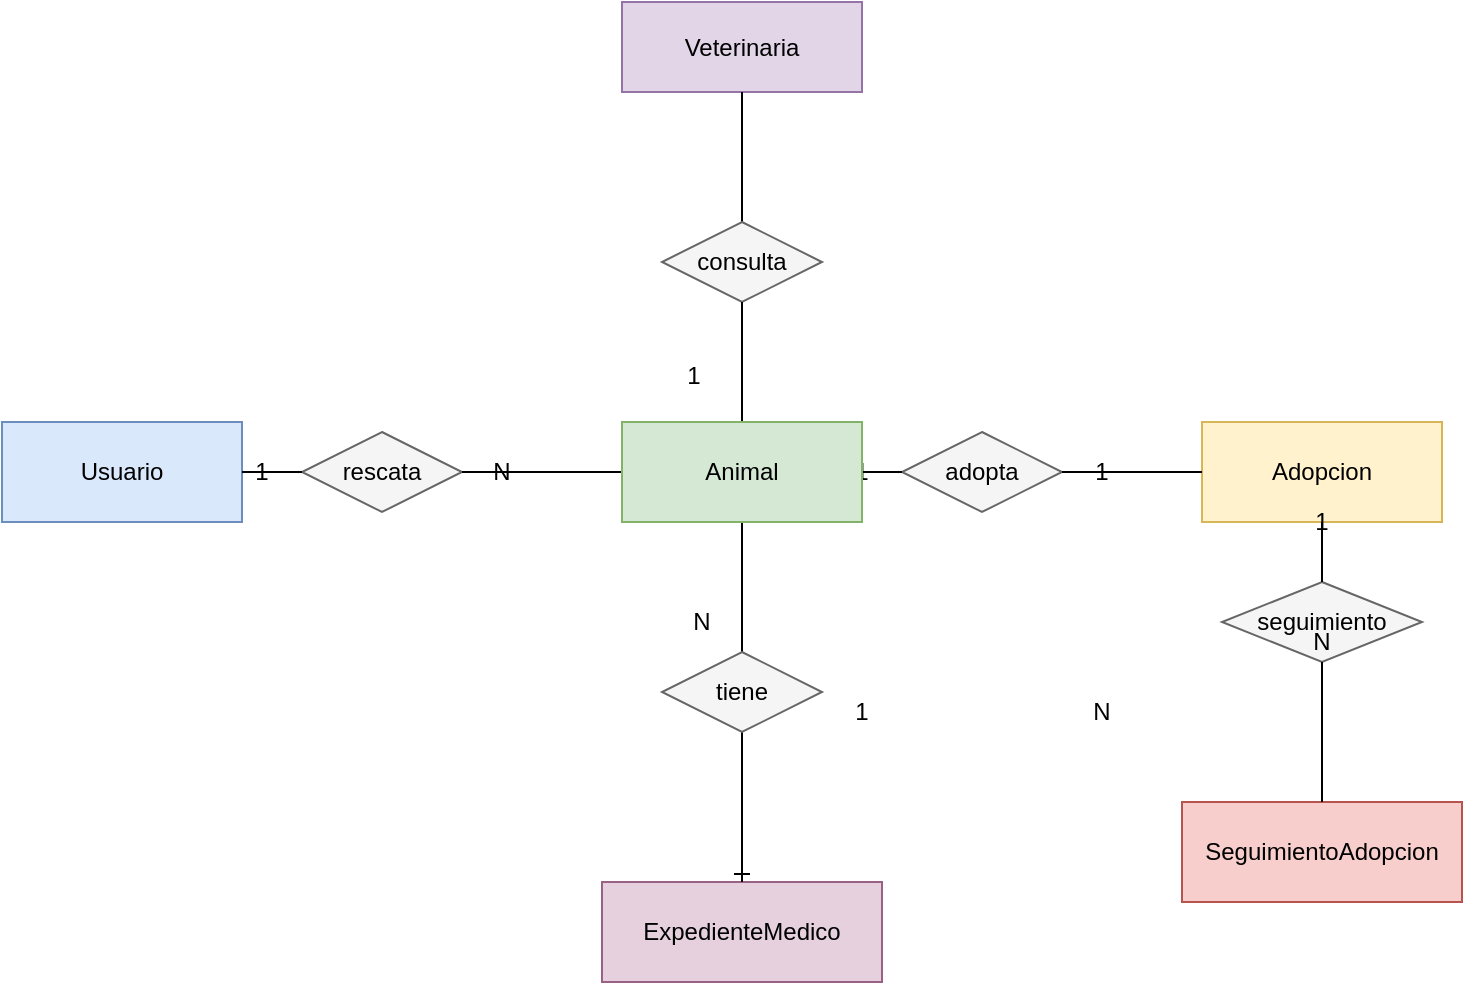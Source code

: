 <mxfile version="28.2.4" pages="2">
  <diagram id="eKgAfEE6UnhLCkyUcFRT" name="Diagrama_Entidad_Relacion">
    <mxGraphModel dx="1178" dy="1837" grid="1" gridSize="10" guides="1" tooltips="1" connect="1" arrows="1" fold="1" page="1" pageScale="1" pageWidth="827" pageHeight="1169" math="0" shadow="0">
      <root>
        <mxCell id="0" />
        <mxCell id="1" parent="0" />
        <mxCell id="Usuario" value="Usuario" style="rounded=0;whiteSpace=wrap;html=1;fillColor=#dae8fc;strokeColor=#6c8ebf;" vertex="1" parent="1">
          <mxGeometry x="100" y="200" width="120" height="50" as="geometry" />
        </mxCell>
        <mxCell id="Veterinaria" value="Veterinaria" style="rounded=0;whiteSpace=wrap;html=1;fillColor=#e1d5e7;strokeColor=#9673a6;" vertex="1" parent="1">
          <mxGeometry x="410" y="-10" width="120" height="45" as="geometry" />
        </mxCell>
        <mxCell id="Adopcion" value="Adopcion" style="rounded=0;whiteSpace=wrap;html=1;fillColor=#fff2cc;strokeColor=#d6b656;" vertex="1" parent="1">
          <mxGeometry x="700" y="200" width="120" height="50" as="geometry" />
        </mxCell>
        <mxCell id="Seguimiento" value="SeguimientoAdopcion" style="rounded=0;whiteSpace=wrap;html=1;fillColor=#f8cecc;strokeColor=#b85450;" vertex="1" parent="1">
          <mxGeometry x="690" y="390" width="140" height="50" as="geometry" />
        </mxCell>
        <mxCell id="Expediente" value="ExpedienteMedico" style="rounded=0;whiteSpace=wrap;html=1;fillColor=#e6d0de;strokeColor=#996185;" vertex="1" parent="1">
          <mxGeometry x="400" y="430" width="140" height="50" as="geometry" />
        </mxCell>
        <mxCell id="rescata" value="rescata" style="rhombus;whiteSpace=wrap;html=1;fillColor=#f5f5f5;strokeColor=#666666;" vertex="1" parent="1">
          <mxGeometry x="250" y="205" width="80" height="40" as="geometry" />
        </mxCell>
        <mxCell id="x8YKjU457HKiUUYVicK3-3" style="edgeStyle=orthogonalEdgeStyle;rounded=0;orthogonalLoop=1;jettySize=auto;html=1;entryX=0.5;entryY=1;entryDx=0;entryDy=0;endArrow=none;endFill=0;" edge="1" parent="1" source="consulta" target="Veterinaria">
          <mxGeometry relative="1" as="geometry" />
        </mxCell>
        <mxCell id="consulta" value="consulta" style="rhombus;whiteSpace=wrap;html=1;fillColor=#f5f5f5;strokeColor=#666666;" vertex="1" parent="1">
          <mxGeometry x="430" y="100" width="80" height="40" as="geometry" />
        </mxCell>
        <mxCell id="adopta" value="adopta" style="rhombus;whiteSpace=wrap;html=1;fillColor=#f5f5f5;strokeColor=#666666;" vertex="1" parent="1">
          <mxGeometry x="550" y="205" width="80" height="40" as="geometry" />
        </mxCell>
        <mxCell id="seguimiento" value="seguimiento" style="rhombus;whiteSpace=wrap;html=1;fillColor=#f5f5f5;strokeColor=#666666;" vertex="1" parent="1">
          <mxGeometry x="710" y="280" width="100" height="40" as="geometry" />
        </mxCell>
        <mxCell id="e1" style="endArrow=none;html=1;entryX=0;entryY=0.5;exitX=1;exitY=0.5;" edge="1" parent="1" source="Usuario" target="rescata">
          <mxGeometry relative="1" as="geometry" />
        </mxCell>
        <mxCell id="e2" style="endArrow=none;html=1;entryX=0;entryY=0.5;exitX=1;exitY=0.5;" edge="1" parent="1" source="rescata" target="Animal">
          <mxGeometry relative="1" as="geometry" />
        </mxCell>
        <mxCell id="e5" style="endArrow=none;html=1;entryX=0;entryY=0.5;exitX=1;exitY=0.5;" edge="1" parent="1" source="Animal" target="adopta">
          <mxGeometry relative="1" as="geometry" />
        </mxCell>
        <mxCell id="e6" style="endArrow=none;html=1;entryX=0;entryY=0.5;exitX=1;exitY=0.5;" edge="1" parent="1" source="adopta" target="Adopcion">
          <mxGeometry relative="1" as="geometry" />
        </mxCell>
        <mxCell id="e7" style="endArrow=none;html=1;entryX=0.5;entryY=0;exitX=0.5;exitY=1;" edge="1" parent="1" source="Adopcion" target="seguimiento">
          <mxGeometry relative="1" as="geometry" />
        </mxCell>
        <mxCell id="e8" style="endArrow=none;html=1;entryX=0.5;entryY=0;exitX=0.5;exitY=1;" edge="1" parent="1" source="seguimiento" target="Seguimiento">
          <mxGeometry relative="1" as="geometry" />
        </mxCell>
        <mxCell id="c1" value="1" style="text;html=1;strokeColor=none;fillColor=none;align=center;verticalAlign=middle;whiteSpace=wrap;rounded=0;" vertex="1" parent="1">
          <mxGeometry x="220" y="215" width="20" height="20" as="geometry" />
        </mxCell>
        <mxCell id="c2" value="N" style="text;html=1;strokeColor=none;fillColor=none;align=center;verticalAlign=middle;whiteSpace=wrap;rounded=0;" vertex="1" parent="1">
          <mxGeometry x="340" y="215" width="20" height="20" as="geometry" />
        </mxCell>
        <mxCell id="c3" value="1" style="text;html=1;strokeColor=none;fillColor=none;align=center;verticalAlign=middle;whiteSpace=wrap;rounded=0;" vertex="1" parent="1">
          <mxGeometry x="436" y="167" width="20" height="20" as="geometry" />
        </mxCell>
        <mxCell id="c4" value="N" style="text;html=1;strokeColor=none;fillColor=none;align=center;verticalAlign=middle;whiteSpace=wrap;rounded=0;" vertex="1" parent="1">
          <mxGeometry x="440" y="290" width="20" height="20" as="geometry" />
        </mxCell>
        <mxCell id="c5" value="1" style="text;html=1;strokeColor=none;fillColor=none;align=center;verticalAlign=middle;whiteSpace=wrap;rounded=0;" vertex="1" parent="1">
          <mxGeometry x="520" y="215" width="20" height="20" as="geometry" />
        </mxCell>
        <mxCell id="c6" value="1" style="text;html=1;strokeColor=none;fillColor=none;align=center;verticalAlign=middle;whiteSpace=wrap;rounded=0;" vertex="1" parent="1">
          <mxGeometry x="640" y="215" width="20" height="20" as="geometry" />
        </mxCell>
        <mxCell id="c7" value="1" style="text;html=1;strokeColor=none;fillColor=none;align=center;verticalAlign=middle;whiteSpace=wrap;rounded=0;" vertex="1" parent="1">
          <mxGeometry x="750" y="240" width="20" height="20" as="geometry" />
        </mxCell>
        <mxCell id="c8" value="N" style="text;html=1;strokeColor=none;fillColor=none;align=center;verticalAlign=middle;whiteSpace=wrap;rounded=0;" vertex="1" parent="1">
          <mxGeometry x="750" y="300" width="20" height="20" as="geometry" />
        </mxCell>
        <mxCell id="c9" value="1" style="text;html=1;strokeColor=none;fillColor=none;align=center;verticalAlign=middle;whiteSpace=wrap;rounded=0;" vertex="1" parent="1">
          <mxGeometry x="520" y="335" width="20" height="20" as="geometry" />
        </mxCell>
        <mxCell id="c10" value="N" style="text;html=1;strokeColor=none;fillColor=none;align=center;verticalAlign=middle;whiteSpace=wrap;rounded=0;" vertex="1" parent="1">
          <mxGeometry x="640" y="335" width="20" height="20" as="geometry" />
        </mxCell>
        <mxCell id="x8YKjU457HKiUUYVicK3-1" value="" style="endArrow=none;html=1;entryX=0.5;entryY=0;exitX=0.5;exitY=1;" edge="1" parent="1" source="consulta" target="Animal">
          <mxGeometry relative="1" as="geometry">
            <mxPoint x="470" y="110" as="sourcePoint" />
            <mxPoint x="470" y="320" as="targetPoint" />
          </mxGeometry>
        </mxCell>
        <mxCell id="x8YKjU457HKiUUYVicK3-5" style="edgeStyle=orthogonalEdgeStyle;rounded=0;orthogonalLoop=1;jettySize=auto;html=1;entryX=0.5;entryY=0;entryDx=0;entryDy=0;endArrow=none;endFill=0;" edge="1" parent="1" source="Animal" target="x8YKjU457HKiUUYVicK3-4">
          <mxGeometry relative="1" as="geometry" />
        </mxCell>
        <mxCell id="Animal" value="Animal" style="rounded=0;whiteSpace=wrap;html=1;fillColor=#d5e8d4;strokeColor=#82b366;" vertex="1" parent="1">
          <mxGeometry x="410" y="200" width="120" height="50" as="geometry" />
        </mxCell>
        <mxCell id="x8YKjU457HKiUUYVicK3-7" style="edgeStyle=orthogonalEdgeStyle;rounded=0;orthogonalLoop=1;jettySize=auto;html=1;entryX=0.5;entryY=0;entryDx=0;entryDy=0;endArrow=ERone;endFill=0;" edge="1" parent="1" source="x8YKjU457HKiUUYVicK3-4" target="Expediente">
          <mxGeometry relative="1" as="geometry" />
        </mxCell>
        <mxCell id="x8YKjU457HKiUUYVicK3-4" value="tiene" style="rhombus;whiteSpace=wrap;html=1;fillColor=#f5f5f5;strokeColor=#666666;" vertex="1" parent="1">
          <mxGeometry x="430" y="315" width="80" height="40" as="geometry" />
        </mxCell>
      </root>
    </mxGraphModel>
  </diagram>
  <diagram name="Diagrama relacional" id="0rJG6O8E5LJ8DuOM3oZx">
    <mxGraphModel dx="1178" dy="668" grid="1" gridSize="10" guides="1" tooltips="1" connect="1" arrows="1" fold="1" page="1" pageScale="1" pageWidth="827" pageHeight="1169" math="0" shadow="0">
      <root>
        <mxCell id="0" />
        <mxCell id="1" parent="0" />
        <mxCell id="mNywcGdfPABz2DfuWVDP-1" value="TipoUsuario" style="swimlane;fontStyle=1;align=center;verticalAlign=top;childLayout=stackLayout;horizontal=1;startSize=26;horizontalStack=0;resizeParent=1;resizeParentMax=0;resizeLast=0;collapsible=1;marginBottom=0;swimlaneFillColor=#ffffff;fillColor=#ffe6cc;strokeColor=#d79b00;" parent="1" vertex="1">
          <mxGeometry x="40" y="40" width="180" height="78" as="geometry" />
        </mxCell>
        <mxCell id="mNywcGdfPABz2DfuWVDP-2" value="id_tipo : INT (PK)" style="text;strokeColor=none;fillColor=none;align=left;verticalAlign=top;spacingLeft=4;spacingRight=4;overflow=hidden;rotatable=0;points=[[0,0.5],[1,0.5]];portConstraint=eastwest;" parent="mNywcGdfPABz2DfuWVDP-1" vertex="1">
          <mxGeometry y="26" width="180" height="26" as="geometry" />
        </mxCell>
        <mxCell id="mNywcGdfPABz2DfuWVDP-3" value="nombre_tipo : VARCHAR(20)" style="text;strokeColor=none;fillColor=none;align=left;verticalAlign=top;spacingLeft=4;spacingRight=4;overflow=hidden;rotatable=0;points=[[0,0.5],[1,0.5]];portConstraint=eastwest;" parent="mNywcGdfPABz2DfuWVDP-1" vertex="1">
          <mxGeometry y="52" width="180" height="26" as="geometry" />
        </mxCell>
        <mxCell id="mNywcGdfPABz2DfuWVDP-4" value="Usuario" style="swimlane;fontStyle=1;align=center;verticalAlign=top;childLayout=stackLayout;horizontal=1;startSize=26;horizontalStack=0;resizeParent=1;resizeParentMax=0;resizeLast=0;collapsible=1;marginBottom=0;swimlaneFillColor=#ffffff;fillColor=#f8cecc;strokeColor=#b85450;" parent="1" vertex="1">
          <mxGeometry x="40" y="160" width="220" height="158" as="geometry" />
        </mxCell>
        <mxCell id="mNywcGdfPABz2DfuWVDP-5" value="id_usuario : INT (PK)" style="text;strokeColor=none;fillColor=none;align=left;verticalAlign=top;spacingLeft=4;spacingRight=4;overflow=hidden;rotatable=0;points=[[0,0.5],[1,0.5]];portConstraint=eastwest;" parent="mNywcGdfPABz2DfuWVDP-4" vertex="1">
          <mxGeometry y="26" width="220" height="26" as="geometry" />
        </mxCell>
        <mxCell id="mNywcGdfPABz2DfuWVDP-6" value="nombre_completo : VARCHAR(100)" style="text;strokeColor=none;fillColor=none;align=left;verticalAlign=top;spacingLeft=4;spacingRight=4;overflow=hidden;rotatable=0;points=[[0,0.5],[1,0.5]];portConstraint=eastwest;" parent="mNywcGdfPABz2DfuWVDP-4" vertex="1">
          <mxGeometry y="52" width="220" height="26" as="geometry" />
        </mxCell>
        <mxCell id="mNywcGdfPABz2DfuWVDP-7" value="email : VARCHAR(100) (UNIQUE)" style="text;strokeColor=none;fillColor=none;align=left;verticalAlign=top;spacingLeft=4;spacingRight=4;overflow=hidden;rotatable=0;points=[[0,0.5],[1,0.5]];portConstraint=eastwest;" parent="mNywcGdfPABz2DfuWVDP-4" vertex="1">
          <mxGeometry y="78" width="220" height="26" as="geometry" />
        </mxCell>
        <mxCell id="mNywcGdfPABz2DfuWVDP-8" value="telefono : VARCHAR(20)" style="text;strokeColor=none;fillColor=none;align=left;verticalAlign=top;spacingLeft=4;spacingRight=4;overflow=hidden;rotatable=0;points=[[0,0.5],[1,0.5]];portConstraint=eastwest;" parent="mNywcGdfPABz2DfuWVDP-4" vertex="1">
          <mxGeometry y="104" width="220" height="26" as="geometry" />
        </mxCell>
        <mxCell id="mNywcGdfPABz2DfuWVDP-9" value="id_tipo : INT (FK → TipoUsuario)" style="text;strokeColor=none;fillColor=none;align=left;verticalAlign=top;spacingLeft=4;spacingRight=4;overflow=hidden;rotatable=0;points=[[0,0.5],[1,0.5]];portConstraint=eastwest;" parent="mNywcGdfPABz2DfuWVDP-4" vertex="1">
          <mxGeometry y="130" width="220" height="28" as="geometry" />
        </mxCell>
        <mxCell id="mNywcGdfPABz2DfuWVDP-10" value="Veterinaria" style="swimlane;fontStyle=1;align=center;verticalAlign=top;childLayout=stackLayout;horizontal=1;startSize=26;horizontalStack=0;resizeParent=1;resizeParentMax=0;resizeLast=0;collapsible=1;marginBottom=0;swimlaneFillColor=#ffffff;fillColor=#dae8fc;strokeColor=#6c8ebf;" parent="1" vertex="1">
          <mxGeometry x="300" y="40" width="220" height="158" as="geometry" />
        </mxCell>
        <mxCell id="mNywcGdfPABz2DfuWVDP-11" value="id_veterinaria : INT (PK)" style="text;strokeColor=none;fillColor=none;align=left;verticalAlign=top;spacingLeft=4;spacingRight=4;overflow=hidden;rotatable=0;points=[[0,0.5],[1,0.5]];portConstraint=eastwest;" parent="mNywcGdfPABz2DfuWVDP-10" vertex="1">
          <mxGeometry y="26" width="220" height="26" as="geometry" />
        </mxCell>
        <mxCell id="mNywcGdfPABz2DfuWVDP-12" value="nombre : VARCHAR(100)" style="text;strokeColor=none;fillColor=none;align=left;verticalAlign=top;spacingLeft=4;spacingRight=4;overflow=hidden;rotatable=0;points=[[0,0.5],[1,0.5]];portConstraint=eastwest;" parent="mNywcGdfPABz2DfuWVDP-10" vertex="1">
          <mxGeometry y="52" width="220" height="26" as="geometry" />
        </mxCell>
        <mxCell id="mNywcGdfPABz2DfuWVDP-13" value="direccion : VARCHAR(255)" style="text;strokeColor=none;fillColor=none;align=left;verticalAlign=top;spacingLeft=4;spacingRight=4;overflow=hidden;rotatable=0;points=[[0,0.5],[1,0.5]];portConstraint=eastwest;" parent="mNywcGdfPABz2DfuWVDP-10" vertex="1">
          <mxGeometry y="78" width="220" height="26" as="geometry" />
        </mxCell>
        <mxCell id="mNywcGdfPABz2DfuWVDP-14" value="latitud : DECIMAL(10,8)" style="text;strokeColor=none;fillColor=none;align=left;verticalAlign=top;spacingLeft=4;spacingRight=4;overflow=hidden;rotatable=0;points=[[0,0.5],[1,0.5]];portConstraint=eastwest;" parent="mNywcGdfPABz2DfuWVDP-10" vertex="1">
          <mxGeometry y="104" width="220" height="26" as="geometry" />
        </mxCell>
        <mxCell id="mNywcGdfPABz2DfuWVDP-15" value="longitud : DECIMAL(11,8)" style="text;strokeColor=none;fillColor=none;align=left;verticalAlign=top;spacingLeft=4;spacingRight=4;overflow=hidden;rotatable=0;points=[[0,0.5],[1,0.5]];portConstraint=eastwest;" parent="mNywcGdfPABz2DfuWVDP-10" vertex="1">
          <mxGeometry y="130" width="220" height="28" as="geometry" />
        </mxCell>
        <mxCell id="mNywcGdfPABz2DfuWVDP-16" value="Animal" style="swimlane;fontStyle=1;align=center;verticalAlign=top;childLayout=stackLayout;horizontal=1;startSize=26;horizontalStack=0;resizeParent=1;resizeParentMax=0;resizeLast=0;collapsible=1;marginBottom=0;swimlaneFillColor=#ffffff;fillColor=#e1d5e7;strokeColor=#9673a6;" parent="1" vertex="1">
          <mxGeometry x="300" y="240" width="220" height="208" as="geometry" />
        </mxCell>
        <mxCell id="mNywcGdfPABz2DfuWVDP-17" value="id_animal : INT (PK)" style="text;strokeColor=none;fillColor=none;align=left;verticalAlign=top;spacingLeft=4;spacingRight=4;overflow=hidden;rotatable=0;points=[[0,0.5],[1,0.5]];portConstraint=eastwest;" parent="mNywcGdfPABz2DfuWVDP-16" vertex="1">
          <mxGeometry y="26" width="220" height="26" as="geometry" />
        </mxCell>
        <mxCell id="mNywcGdfPABz2DfuWVDP-18" value="nombre : VARCHAR(50)" style="text;strokeColor=none;fillColor=none;align=left;verticalAlign=top;spacingLeft=4;spacingRight=4;overflow=hidden;rotatable=0;points=[[0,0.5],[1,0.5]];portConstraint=eastwest;" parent="mNywcGdfPABz2DfuWVDP-16" vertex="1">
          <mxGeometry y="52" width="220" height="26" as="geometry" />
        </mxCell>
        <mxCell id="mNywcGdfPABz2DfuWVDP-19" value="especie : VARCHAR(30)" style="text;strokeColor=none;fillColor=none;align=left;verticalAlign=top;spacingLeft=4;spacingRight=4;overflow=hidden;rotatable=0;points=[[0,0.5],[1,0.5]];portConstraint=eastwest;" parent="mNywcGdfPABz2DfuWVDP-16" vertex="1">
          <mxGeometry y="78" width="220" height="26" as="geometry" />
        </mxCell>
        <mxCell id="mNywcGdfPABz2DfuWVDP-20" value="raza : VARCHAR(50)" style="text;strokeColor=none;fillColor=none;align=left;verticalAlign=top;spacingLeft=4;spacingRight=4;overflow=hidden;rotatable=0;points=[[0,0.5],[1,0.5]];portConstraint=eastwest;" parent="mNywcGdfPABz2DfuWVDP-16" vertex="1">
          <mxGeometry y="104" width="220" height="26" as="geometry" />
        </mxCell>
        <mxCell id="mNywcGdfPABz2DfuWVDP-21" value="edad_aprox : INT" style="text;strokeColor=none;fillColor=none;align=left;verticalAlign=top;spacingLeft=4;spacingRight=4;overflow=hidden;rotatable=0;points=[[0,0.5],[1,0.5]];portConstraint=eastwest;" parent="mNywcGdfPABz2DfuWVDP-16" vertex="1">
          <mxGeometry y="130" width="220" height="26" as="geometry" />
        </mxCell>
        <mxCell id="mNywcGdfPABz2DfuWVDP-22" value="sexo : ENUM(&#39;macho&#39;,&#39;hembra&#39;)" style="text;strokeColor=none;fillColor=none;align=left;verticalAlign=top;spacingLeft=4;spacingRight=4;overflow=hidden;rotatable=0;points=[[0,0.5],[1,0.5]];portConstraint=eastwest;" parent="mNywcGdfPABz2DfuWVDP-16" vertex="1">
          <mxGeometry y="156" width="220" height="26" as="geometry" />
        </mxCell>
        <mxCell id="mNywcGdfPABz2DfuWVDP-23" value="id_rescatista : INT (FK → Usuario)" style="text;strokeColor=none;fillColor=none;align=left;verticalAlign=top;spacingLeft=4;spacingRight=4;overflow=hidden;rotatable=0;points=[[0,0.5],[1,0.5]];portConstraint=eastwest;" parent="mNywcGdfPABz2DfuWVDP-16" vertex="1">
          <mxGeometry y="182" width="220" height="26" as="geometry" />
        </mxCell>
        <mxCell id="mNywcGdfPABz2DfuWVDP-24" value="ExpedienteMedico" style="swimlane;fontStyle=1;align=center;verticalAlign=top;childLayout=stackLayout;horizontal=1;startSize=26;horizontalStack=0;resizeParent=1;resizeParentMax=0;resizeLast=0;collapsible=1;marginBottom=0;swimlaneFillColor=#ffffff;fillColor=#d80073;fontColor=#ffffff;strokeColor=#A50040;" parent="1" vertex="1">
          <mxGeometry x="660" y="40" width="220" height="158" as="geometry" />
        </mxCell>
        <mxCell id="mNywcGdfPABz2DfuWVDP-25" value="id_expediente : INT (PK)" style="text;strokeColor=none;fillColor=none;align=left;verticalAlign=top;spacingLeft=4;spacingRight=4;overflow=hidden;rotatable=0;points=[[0,0.5],[1,0.5]];portConstraint=eastwest;" parent="mNywcGdfPABz2DfuWVDP-24" vertex="1">
          <mxGeometry y="26" width="220" height="26" as="geometry" />
        </mxCell>
        <mxCell id="mNywcGdfPABz2DfuWVDP-26" value="id_animal : INT (FK → Animal)" style="text;strokeColor=none;fillColor=none;align=left;verticalAlign=top;spacingLeft=4;spacingRight=4;overflow=hidden;rotatable=0;points=[[0,0.5],[1,0.5]];portConstraint=eastwest;" parent="mNywcGdfPABz2DfuWVDP-24" vertex="1">
          <mxGeometry y="52" width="220" height="26" as="geometry" />
        </mxCell>
        <mxCell id="mNywcGdfPABz2DfuWVDP-27" value="id_veterinaria : INT (FK → Veterinaria)" style="text;strokeColor=none;fillColor=none;align=left;verticalAlign=top;spacingLeft=4;spacingRight=4;overflow=hidden;rotatable=0;points=[[0,0.5],[1,0.5]];portConstraint=eastwest;" parent="mNywcGdfPABz2DfuWVDP-24" vertex="1">
          <mxGeometry y="78" width="220" height="26" as="geometry" />
        </mxCell>
        <mxCell id="mNywcGdfPABz2DfuWVDP-28" value="fecha_consulta : DATE" style="text;strokeColor=none;fillColor=none;align=left;verticalAlign=top;spacingLeft=4;spacingRight=4;overflow=hidden;rotatable=0;points=[[0,0.5],[1,0.5]];portConstraint=eastwest;" parent="mNywcGdfPABz2DfuWVDP-24" vertex="1">
          <mxGeometry y="104" width="220" height="26" as="geometry" />
        </mxCell>
        <mxCell id="mNywcGdfPABz2DfuWVDP-29" value="vacunas : JSON" style="text;strokeColor=none;fillColor=none;align=left;verticalAlign=top;spacingLeft=4;spacingRight=4;overflow=hidden;rotatable=0;points=[[0,0.5],[1,0.5]];portConstraint=eastwest;" parent="mNywcGdfPABz2DfuWVDP-24" vertex="1">
          <mxGeometry y="130" width="220" height="28" as="geometry" />
        </mxCell>
        <mxCell id="mNywcGdfPABz2DfuWVDP-30" value="Adopcion" style="swimlane;fontStyle=1;align=center;verticalAlign=top;childLayout=stackLayout;horizontal=1;startSize=26;horizontalStack=0;resizeParent=1;resizeParentMax=0;resizeLast=0;collapsible=1;marginBottom=0;swimlaneFillColor=#ffffff;fillColor=#1ba1e2;fontColor=#ffffff;strokeColor=#006EAF;" parent="1" vertex="1">
          <mxGeometry x="660" y="240" width="220" height="130" as="geometry" />
        </mxCell>
        <mxCell id="mNywcGdfPABz2DfuWVDP-31" value="id_adopcion : INT (PK)" style="text;strokeColor=none;fillColor=none;align=left;verticalAlign=top;spacingLeft=4;spacingRight=4;overflow=hidden;rotatable=0;points=[[0,0.5],[1,0.5]];portConstraint=eastwest;" parent="mNywcGdfPABz2DfuWVDP-30" vertex="1">
          <mxGeometry y="26" width="220" height="26" as="geometry" />
        </mxCell>
        <mxCell id="mNywcGdfPABz2DfuWVDP-32" value="id_animal : INT (FK → Animal, UNIQUE)" style="text;strokeColor=none;fillColor=none;align=left;verticalAlign=top;spacingLeft=4;spacingRight=4;overflow=hidden;rotatable=0;points=[[0,0.5],[1,0.5]];portConstraint=eastwest;" parent="mNywcGdfPABz2DfuWVDP-30" vertex="1">
          <mxGeometry y="52" width="220" height="26" as="geometry" />
        </mxCell>
        <mxCell id="mNywcGdfPABz2DfuWVDP-33" value="id_adoptante : INT (FK → Usuario)" style="text;strokeColor=none;fillColor=none;align=left;verticalAlign=top;spacingLeft=4;spacingRight=4;overflow=hidden;rotatable=0;points=[[0,0.5],[1,0.5]];portConstraint=eastwest;" parent="mNywcGdfPABz2DfuWVDP-30" vertex="1">
          <mxGeometry y="78" width="220" height="26" as="geometry" />
        </mxCell>
        <mxCell id="mNywcGdfPABz2DfuWVDP-34" value="fecha_adopcion : DATE" style="text;strokeColor=none;fillColor=none;align=left;verticalAlign=top;spacingLeft=4;spacingRight=4;overflow=hidden;rotatable=0;points=[[0,0.5],[1,0.5]];portConstraint=eastwest;" parent="mNywcGdfPABz2DfuWVDP-30" vertex="1">
          <mxGeometry y="104" width="220" height="26" as="geometry" />
        </mxCell>
        <mxCell id="mNywcGdfPABz2DfuWVDP-35" value="SeguimientoAdopcion" style="swimlane;fontStyle=1;align=center;verticalAlign=top;childLayout=stackLayout;horizontal=1;startSize=26;horizontalStack=0;resizeParent=1;resizeParentMax=0;resizeLast=0;collapsible=1;marginBottom=0;swimlaneFillColor=#ffffff;fillColor=#6a00ff;fontColor=#ffffff;strokeColor=#3700CC;" parent="1" vertex="1">
          <mxGeometry x="607" y="455" width="220" height="130" as="geometry" />
        </mxCell>
        <mxCell id="mNywcGdfPABz2DfuWVDP-36" value="id_seguimiento : INT (PK)" style="text;strokeColor=none;fillColor=none;align=left;verticalAlign=top;spacingLeft=4;spacingRight=4;overflow=hidden;rotatable=0;points=[[0,0.5],[1,0.5]];portConstraint=eastwest;" parent="mNywcGdfPABz2DfuWVDP-35" vertex="1">
          <mxGeometry y="26" width="220" height="26" as="geometry" />
        </mxCell>
        <mxCell id="mNywcGdfPABz2DfuWVDP-37" value="id_adopcion : INT (FK → Adopcion)" style="text;strokeColor=none;fillColor=none;align=left;verticalAlign=top;spacingLeft=4;spacingRight=4;overflow=hidden;rotatable=0;points=[[0,0.5],[1,0.5]];portConstraint=eastwest;" parent="mNywcGdfPABz2DfuWVDP-35" vertex="1">
          <mxGeometry y="52" width="220" height="26" as="geometry" />
        </mxCell>
        <mxCell id="mNywcGdfPABz2DfuWVDP-38" value="fecha_seguimiento : DATE" style="text;strokeColor=none;fillColor=none;align=left;verticalAlign=top;spacingLeft=4;spacingRight=4;overflow=hidden;rotatable=0;points=[[0,0.5],[1,0.5]];portConstraint=eastwest;" parent="mNywcGdfPABz2DfuWVDP-35" vertex="1">
          <mxGeometry y="78" width="220" height="26" as="geometry" />
        </mxCell>
        <mxCell id="mNywcGdfPABz2DfuWVDP-39" value="estado_seguimiento : ENUM(&#39;bueno&#39;,&#39;regular&#39;,&#39;malo&#39;)" style="text;strokeColor=none;fillColor=none;align=left;verticalAlign=top;spacingLeft=4;spacingRight=4;overflow=hidden;rotatable=0;points=[[0,0.5],[1,0.5]];portConstraint=eastwest;" parent="mNywcGdfPABz2DfuWVDP-35" vertex="1">
          <mxGeometry y="104" width="220" height="26" as="geometry" />
        </mxCell>
        <mxCell id="mNywcGdfPABz2DfuWVDP-40" value="Auditoria" style="swimlane;fontStyle=1;align=center;verticalAlign=top;childLayout=stackLayout;horizontal=1;startSize=26;horizontalStack=0;resizeParent=1;resizeParentMax=0;resizeLast=0;collapsible=1;marginBottom=0;swimlaneFillColor=#ffffff;fillColor=#fa6800;fontColor=#000000;strokeColor=#C73500;" parent="1" vertex="1">
          <mxGeometry x="40" y="360" width="220" height="158" as="geometry" />
        </mxCell>
        <mxCell id="mNywcGdfPABz2DfuWVDP-41" value="id_auditoria : INT (PK)" style="text;strokeColor=none;fillColor=none;align=left;verticalAlign=top;spacingLeft=4;spacingRight=4;overflow=hidden;rotatable=0;points=[[0,0.5],[1,0.5]];portConstraint=eastwest;" parent="mNywcGdfPABz2DfuWVDP-40" vertex="1">
          <mxGeometry y="26" width="220" height="26" as="geometry" />
        </mxCell>
        <mxCell id="mNywcGdfPABz2DfuWVDP-42" value="tabla_afectada : VARCHAR(50)" style="text;strokeColor=none;fillColor=none;align=left;verticalAlign=top;spacingLeft=4;spacingRight=4;overflow=hidden;rotatable=0;points=[[0,0.5],[1,0.5]];portConstraint=eastwest;" parent="mNywcGdfPABz2DfuWVDP-40" vertex="1">
          <mxGeometry y="52" width="220" height="26" as="geometry" />
        </mxCell>
        <mxCell id="mNywcGdfPABz2DfuWVDP-43" value="operacion : ENUM(&#39;INSERT&#39;,&#39;UPDATE&#39;,&#39;DELETE&#39;)" style="text;strokeColor=none;fillColor=none;align=left;verticalAlign=top;spacingLeft=4;spacingRight=4;overflow=hidden;rotatable=0;points=[[0,0.5],[1,0.5]];portConstraint=eastwest;" parent="mNywcGdfPABz2DfuWVDP-40" vertex="1">
          <mxGeometry y="78" width="220" height="26" as="geometry" />
        </mxCell>
        <mxCell id="mNywcGdfPABz2DfuWVDP-44" value="id_registro_afectado : INT" style="text;strokeColor=none;fillColor=none;align=left;verticalAlign=top;spacingLeft=4;spacingRight=4;overflow=hidden;rotatable=0;points=[[0,0.5],[1,0.5]];portConstraint=eastwest;" parent="mNywcGdfPABz2DfuWVDP-40" vertex="1">
          <mxGeometry y="104" width="220" height="26" as="geometry" />
        </mxCell>
        <mxCell id="mNywcGdfPABz2DfuWVDP-45" value="datos_nuevos : JSON" style="text;strokeColor=none;fillColor=none;align=left;verticalAlign=top;spacingLeft=4;spacingRight=4;overflow=hidden;rotatable=0;points=[[0,0.5],[1,0.5]];portConstraint=eastwest;" parent="mNywcGdfPABz2DfuWVDP-40" vertex="1">
          <mxGeometry y="130" width="220" height="28" as="geometry" />
        </mxCell>
        <mxCell id="dTOe5dLznflh03_mmMsT-1" style="edgeStyle=orthogonalEdgeStyle;rounded=0;orthogonalLoop=1;jettySize=auto;html=1;entryX=0;entryY=0.5;entryDx=0;entryDy=0;endArrow=none;endFill=0;fillColor=#0050ef;strokeColor=#001DBC;" edge="1" parent="1" source="mNywcGdfPABz2DfuWVDP-31" target="mNywcGdfPABz2DfuWVDP-37">
          <mxGeometry relative="1" as="geometry" />
        </mxCell>
        <mxCell id="dTOe5dLznflh03_mmMsT-2" style="edgeStyle=orthogonalEdgeStyle;rounded=0;orthogonalLoop=1;jettySize=auto;html=1;endArrow=none;endFill=0;fillColor=#f8cecc;strokeColor=#b85450;" edge="1" parent="1" source="mNywcGdfPABz2DfuWVDP-5" target="mNywcGdfPABz2DfuWVDP-23">
          <mxGeometry relative="1" as="geometry" />
        </mxCell>
        <mxCell id="dTOe5dLznflh03_mmMsT-3" style="edgeStyle=orthogonalEdgeStyle;rounded=0;orthogonalLoop=1;jettySize=auto;html=1;entryX=0;entryY=0.5;entryDx=0;entryDy=0;endArrow=none;endFill=0;fillColor=#ffe6cc;strokeColor=#d79b00;" edge="1" parent="1" source="mNywcGdfPABz2DfuWVDP-2" target="mNywcGdfPABz2DfuWVDP-9">
          <mxGeometry relative="1" as="geometry">
            <Array as="points">
              <mxPoint x="20" y="79" />
              <mxPoint x="20" y="304" />
            </Array>
          </mxGeometry>
        </mxCell>
        <mxCell id="dTOe5dLznflh03_mmMsT-4" style="edgeStyle=orthogonalEdgeStyle;rounded=0;orthogonalLoop=1;jettySize=auto;html=1;entryX=0;entryY=0.5;entryDx=0;entryDy=0;endArrow=none;endFill=0;fillColor=#e1d5e7;strokeColor=#9673a6;" edge="1" parent="1" source="mNywcGdfPABz2DfuWVDP-17" target="mNywcGdfPABz2DfuWVDP-26">
          <mxGeometry relative="1" as="geometry" />
        </mxCell>
        <mxCell id="dTOe5dLznflh03_mmMsT-5" style="edgeStyle=orthogonalEdgeStyle;rounded=0;orthogonalLoop=1;jettySize=auto;html=1;entryX=-0.005;entryY=0.846;entryDx=0;entryDy=0;entryPerimeter=0;endArrow=none;endFill=0;fillColor=#dae8fc;strokeColor=#6c8ebf;" edge="1" parent="1" source="mNywcGdfPABz2DfuWVDP-11" target="mNywcGdfPABz2DfuWVDP-27">
          <mxGeometry relative="1" as="geometry" />
        </mxCell>
        <mxCell id="dTOe5dLznflh03_mmMsT-6" style="edgeStyle=orthogonalEdgeStyle;rounded=0;orthogonalLoop=1;jettySize=auto;html=1;entryX=0;entryY=0.5;entryDx=0;entryDy=0;fillColor=#0050ef;strokeColor=#001DBC;endArrow=none;endFill=0;" edge="1" parent="1" target="mNywcGdfPABz2DfuWVDP-33">
          <mxGeometry relative="1" as="geometry">
            <mxPoint x="280" y="200" as="sourcePoint" />
            <Array as="points">
              <mxPoint x="280" y="220" />
              <mxPoint x="540" y="220" />
              <mxPoint x="540" y="331" />
            </Array>
          </mxGeometry>
        </mxCell>
        <mxCell id="dTOe5dLznflh03_mmMsT-7" style="edgeStyle=orthogonalEdgeStyle;rounded=0;orthogonalLoop=1;jettySize=auto;html=1;entryX=0;entryY=0.5;entryDx=0;entryDy=0;endArrow=none;endFill=0;fillColor=#e1d5e7;strokeColor=#9673a6;" edge="1" parent="1" source="mNywcGdfPABz2DfuWVDP-17" target="mNywcGdfPABz2DfuWVDP-32">
          <mxGeometry relative="1" as="geometry" />
        </mxCell>
      </root>
    </mxGraphModel>
  </diagram>
</mxfile>
